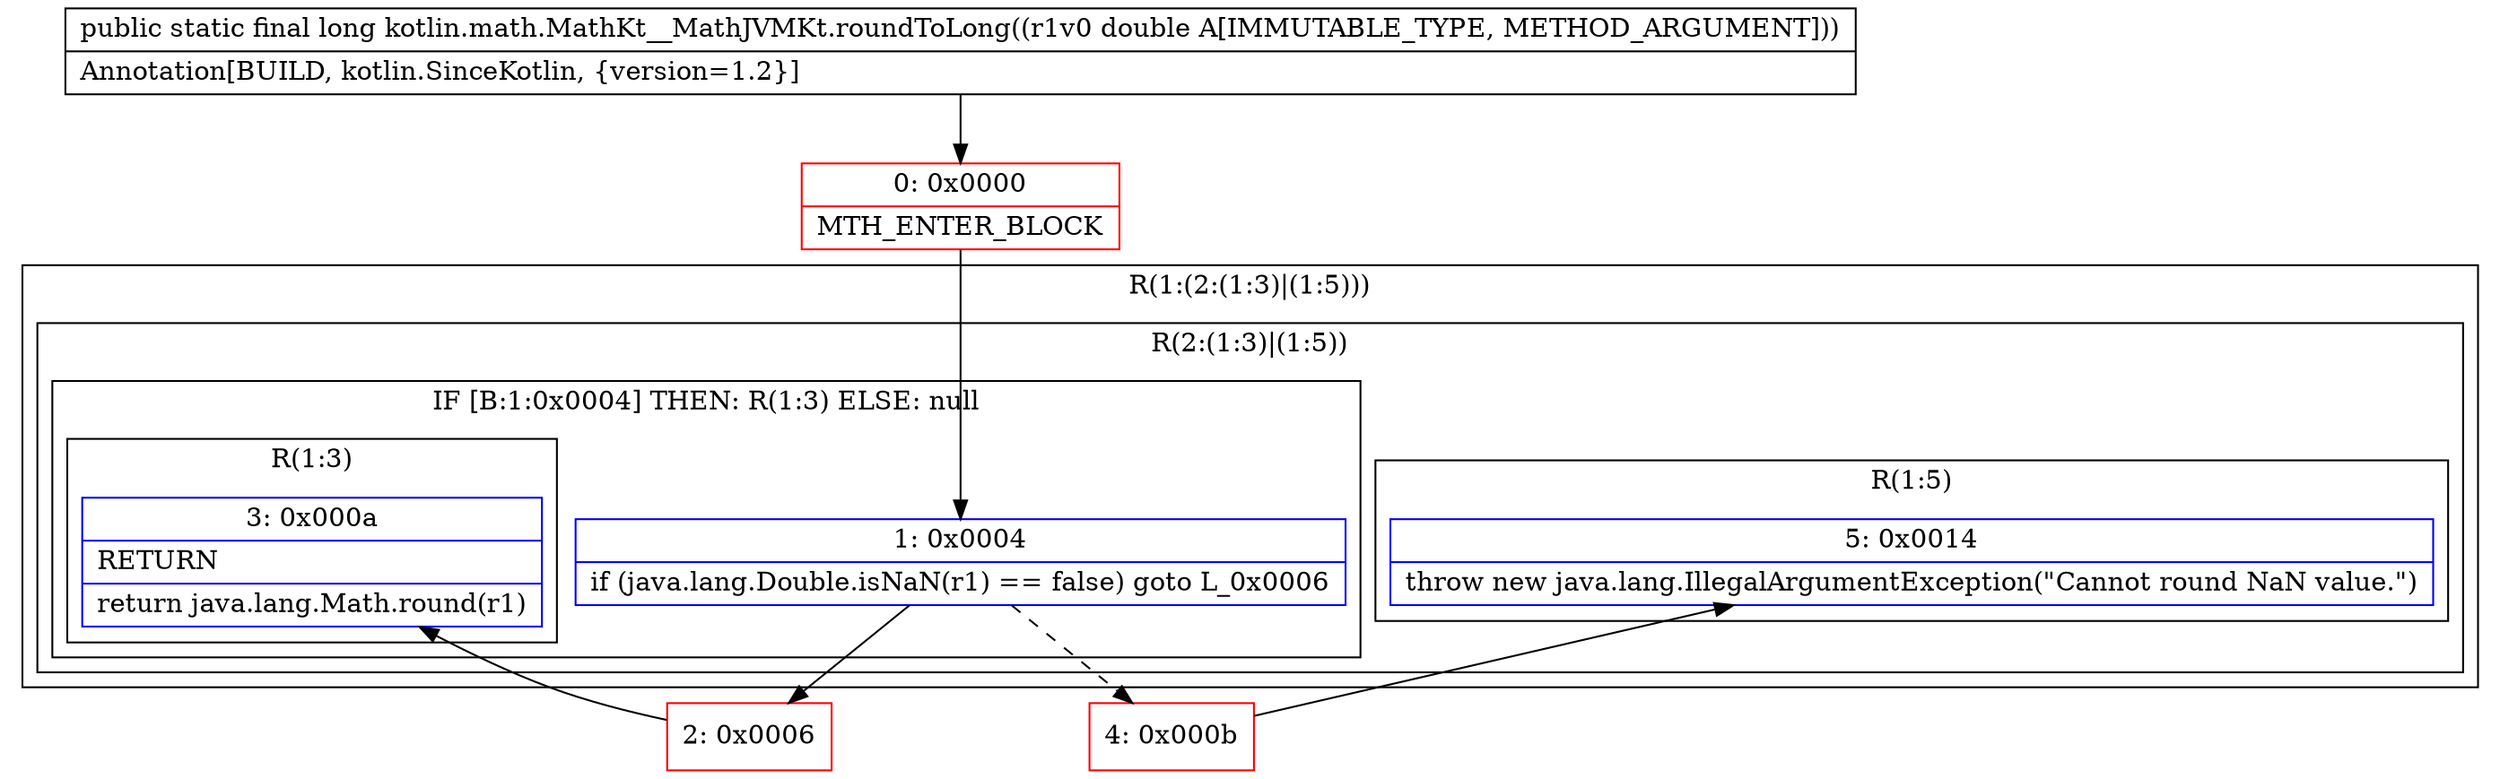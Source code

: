 digraph "CFG forkotlin.math.MathKt__MathJVMKt.roundToLong(D)J" {
subgraph cluster_Region_782158056 {
label = "R(1:(2:(1:3)|(1:5)))";
node [shape=record,color=blue];
subgraph cluster_Region_406947608 {
label = "R(2:(1:3)|(1:5))";
node [shape=record,color=blue];
subgraph cluster_IfRegion_1870490252 {
label = "IF [B:1:0x0004] THEN: R(1:3) ELSE: null";
node [shape=record,color=blue];
Node_1 [shape=record,label="{1\:\ 0x0004|if (java.lang.Double.isNaN(r1) == false) goto L_0x0006\l}"];
subgraph cluster_Region_1829116359 {
label = "R(1:3)";
node [shape=record,color=blue];
Node_3 [shape=record,label="{3\:\ 0x000a|RETURN\l|return java.lang.Math.round(r1)\l}"];
}
}
subgraph cluster_Region_898061575 {
label = "R(1:5)";
node [shape=record,color=blue];
Node_5 [shape=record,label="{5\:\ 0x0014|throw new java.lang.IllegalArgumentException(\"Cannot round NaN value.\")\l}"];
}
}
}
Node_0 [shape=record,color=red,label="{0\:\ 0x0000|MTH_ENTER_BLOCK\l}"];
Node_2 [shape=record,color=red,label="{2\:\ 0x0006}"];
Node_4 [shape=record,color=red,label="{4\:\ 0x000b}"];
MethodNode[shape=record,label="{public static final long kotlin.math.MathKt__MathJVMKt.roundToLong((r1v0 double A[IMMUTABLE_TYPE, METHOD_ARGUMENT]))  | Annotation[BUILD, kotlin.SinceKotlin, \{version=1.2\}]\l}"];
MethodNode -> Node_0;
Node_1 -> Node_2;
Node_1 -> Node_4[style=dashed];
Node_0 -> Node_1;
Node_2 -> Node_3;
Node_4 -> Node_5;
}

